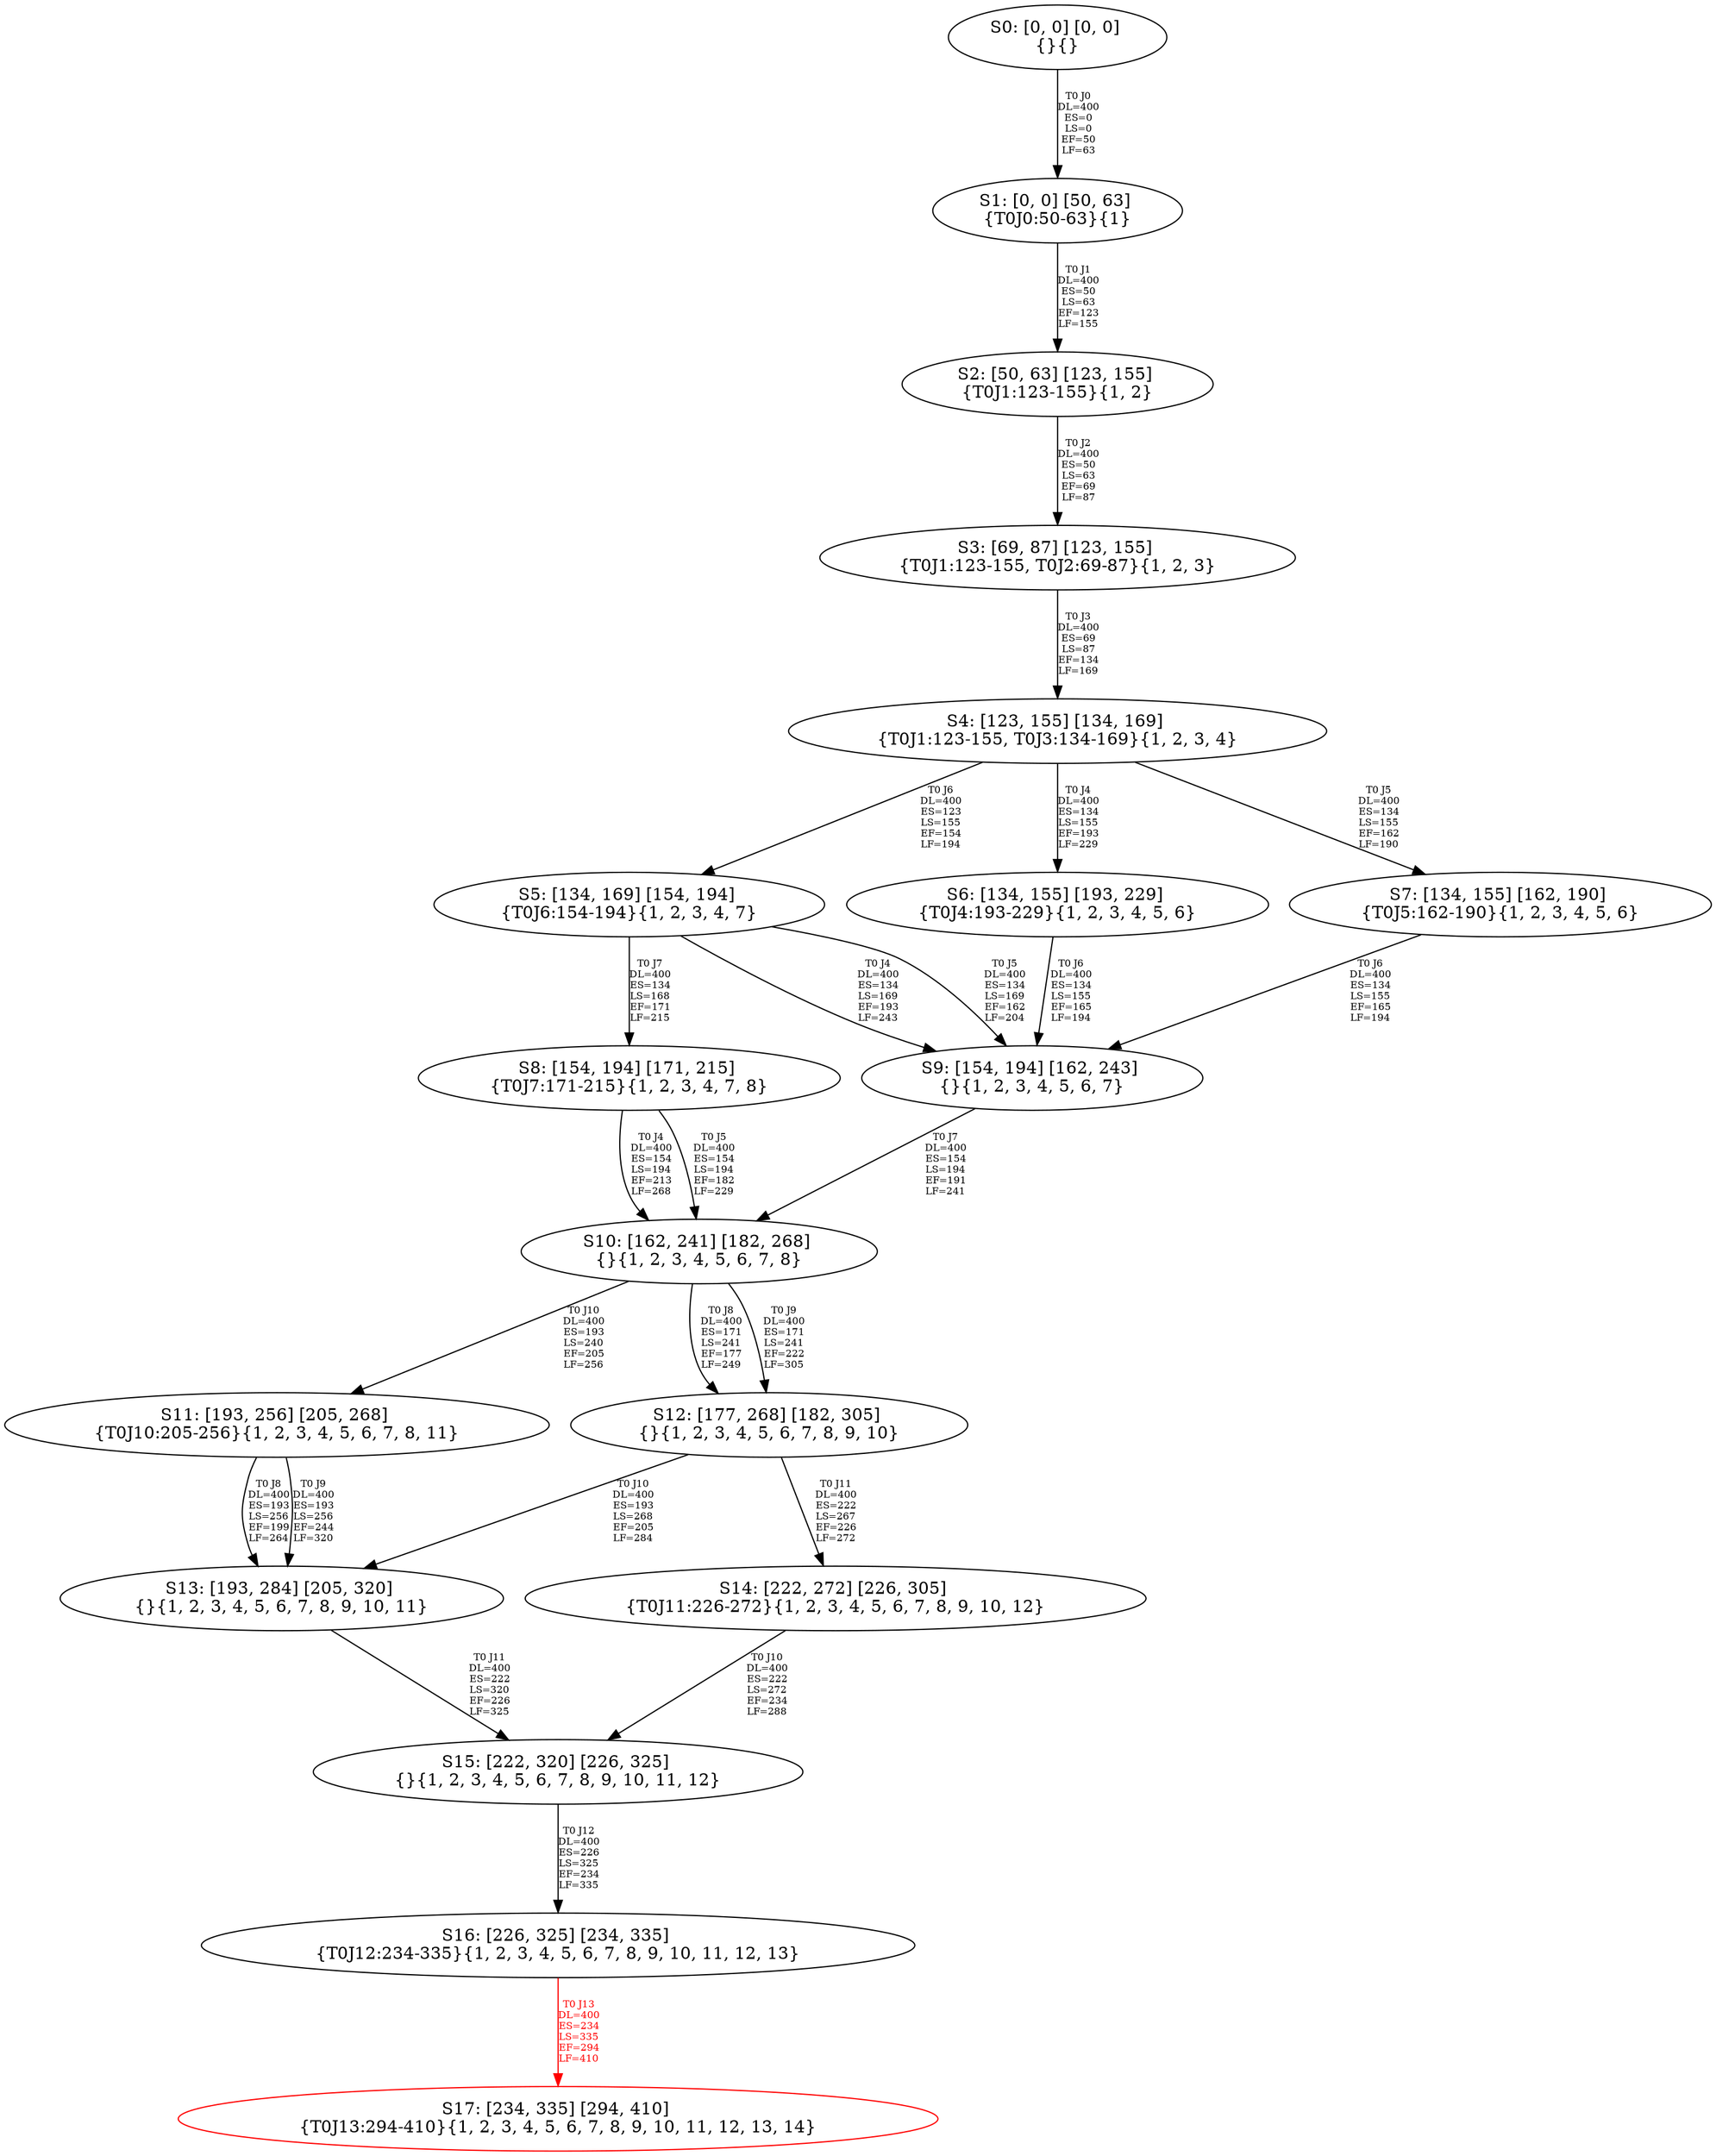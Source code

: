 digraph {
	S0[label="S0: [0, 0] [0, 0] \n{}{}"];
	S1[label="S1: [0, 0] [50, 63] \n{T0J0:50-63}{1}"];
	S2[label="S2: [50, 63] [123, 155] \n{T0J1:123-155}{1, 2}"];
	S3[label="S3: [69, 87] [123, 155] \n{T0J1:123-155, T0J2:69-87}{1, 2, 3}"];
	S4[label="S4: [123, 155] [134, 169] \n{T0J1:123-155, T0J3:134-169}{1, 2, 3, 4}"];
	S5[label="S5: [134, 169] [154, 194] \n{T0J6:154-194}{1, 2, 3, 4, 7}"];
	S6[label="S6: [134, 155] [193, 229] \n{T0J4:193-229}{1, 2, 3, 4, 5, 6}"];
	S7[label="S7: [134, 155] [162, 190] \n{T0J5:162-190}{1, 2, 3, 4, 5, 6}"];
	S8[label="S8: [154, 194] [171, 215] \n{T0J7:171-215}{1, 2, 3, 4, 7, 8}"];
	S9[label="S9: [154, 194] [162, 243] \n{}{1, 2, 3, 4, 5, 6, 7}"];
	S10[label="S10: [162, 241] [182, 268] \n{}{1, 2, 3, 4, 5, 6, 7, 8}"];
	S11[label="S11: [193, 256] [205, 268] \n{T0J10:205-256}{1, 2, 3, 4, 5, 6, 7, 8, 11}"];
	S12[label="S12: [177, 268] [182, 305] \n{}{1, 2, 3, 4, 5, 6, 7, 8, 9, 10}"];
	S13[label="S13: [193, 284] [205, 320] \n{}{1, 2, 3, 4, 5, 6, 7, 8, 9, 10, 11}"];
	S14[label="S14: [222, 272] [226, 305] \n{T0J11:226-272}{1, 2, 3, 4, 5, 6, 7, 8, 9, 10, 12}"];
	S15[label="S15: [222, 320] [226, 325] \n{}{1, 2, 3, 4, 5, 6, 7, 8, 9, 10, 11, 12}"];
	S16[label="S16: [226, 325] [234, 335] \n{T0J12:234-335}{1, 2, 3, 4, 5, 6, 7, 8, 9, 10, 11, 12, 13}"];
	S17[label="S17: [234, 335] [294, 410] \n{T0J13:294-410}{1, 2, 3, 4, 5, 6, 7, 8, 9, 10, 11, 12, 13, 14}"];
	S0 -> S1[label="T0 J0\nDL=400\nES=0\nLS=0\nEF=50\nLF=63",fontsize=8];
	S1 -> S2[label="T0 J1\nDL=400\nES=50\nLS=63\nEF=123\nLF=155",fontsize=8];
	S2 -> S3[label="T0 J2\nDL=400\nES=50\nLS=63\nEF=69\nLF=87",fontsize=8];
	S3 -> S4[label="T0 J3\nDL=400\nES=69\nLS=87\nEF=134\nLF=169",fontsize=8];
	S4 -> S6[label="T0 J4\nDL=400\nES=134\nLS=155\nEF=193\nLF=229",fontsize=8];
	S4 -> S7[label="T0 J5\nDL=400\nES=134\nLS=155\nEF=162\nLF=190",fontsize=8];
	S4 -> S5[label="T0 J6\nDL=400\nES=123\nLS=155\nEF=154\nLF=194",fontsize=8];
	S5 -> S9[label="T0 J4\nDL=400\nES=134\nLS=169\nEF=193\nLF=243",fontsize=8];
	S5 -> S9[label="T0 J5\nDL=400\nES=134\nLS=169\nEF=162\nLF=204",fontsize=8];
	S5 -> S8[label="T0 J7\nDL=400\nES=134\nLS=168\nEF=171\nLF=215",fontsize=8];
	S6 -> S9[label="T0 J6\nDL=400\nES=134\nLS=155\nEF=165\nLF=194",fontsize=8];
	S7 -> S9[label="T0 J6\nDL=400\nES=134\nLS=155\nEF=165\nLF=194",fontsize=8];
	S8 -> S10[label="T0 J4\nDL=400\nES=154\nLS=194\nEF=213\nLF=268",fontsize=8];
	S8 -> S10[label="T0 J5\nDL=400\nES=154\nLS=194\nEF=182\nLF=229",fontsize=8];
	S9 -> S10[label="T0 J7\nDL=400\nES=154\nLS=194\nEF=191\nLF=241",fontsize=8];
	S10 -> S12[label="T0 J8\nDL=400\nES=171\nLS=241\nEF=177\nLF=249",fontsize=8];
	S10 -> S12[label="T0 J9\nDL=400\nES=171\nLS=241\nEF=222\nLF=305",fontsize=8];
	S10 -> S11[label="T0 J10\nDL=400\nES=193\nLS=240\nEF=205\nLF=256",fontsize=8];
	S11 -> S13[label="T0 J8\nDL=400\nES=193\nLS=256\nEF=199\nLF=264",fontsize=8];
	S11 -> S13[label="T0 J9\nDL=400\nES=193\nLS=256\nEF=244\nLF=320",fontsize=8];
	S12 -> S13[label="T0 J10\nDL=400\nES=193\nLS=268\nEF=205\nLF=284",fontsize=8];
	S12 -> S14[label="T0 J11\nDL=400\nES=222\nLS=267\nEF=226\nLF=272",fontsize=8];
	S13 -> S15[label="T0 J11\nDL=400\nES=222\nLS=320\nEF=226\nLF=325",fontsize=8];
	S14 -> S15[label="T0 J10\nDL=400\nES=222\nLS=272\nEF=234\nLF=288",fontsize=8];
	S15 -> S16[label="T0 J12\nDL=400\nES=226\nLS=325\nEF=234\nLF=335",fontsize=8];
	S16 -> S17[label="T0 J13\nDL=400\nES=234\nLS=335\nEF=294\nLF=410",color=Red,fontcolor=Red,fontsize=8];
S17[color=Red];
}
